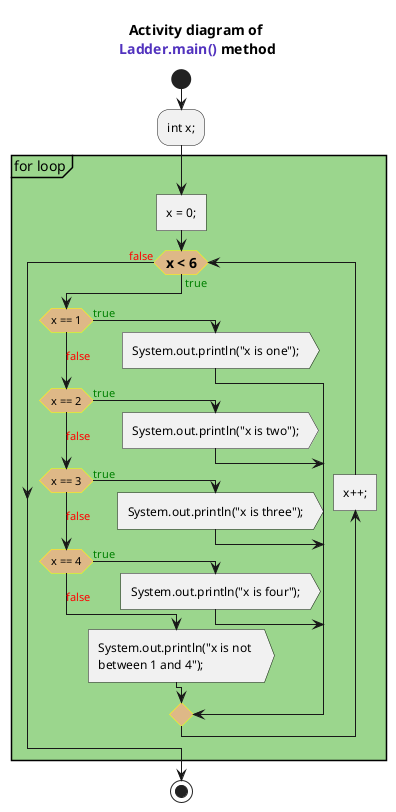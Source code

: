 @startuml
<style>
    Activity {
        FontSize 12
        diamond {
            LineColor yellow
            BackgroundColor burlywood
            FontSize 14
            FontStyle bold
        }
    }
</style>
!pragma useVerticalIf on
title Activity diagram of \n<font name=monospace><color #5132be>Ladder.main()</color></font> method

start

:int x;;

partition #9bd68d for loop {
    :x = 0;; <<task>>
    while(x < 6) is (<color:green>true)
        if(x == 1) then (<color:green>true)
            :System.out.println("x is one");; <<output>>
        (<color:red>false) elseif(x == 2) then (<color:green>true)
            :System.out.println("x is two");; <<output>>
        (<color:red>false) elseif(x == 3) then (<color:green>true)
            :System.out.println("x is three");; <<output>>
        (<color:red>false) elseif(x == 4) then (<color:green>true)
            :System.out.println("x is four");; <<output>>
        else (<color:red>false)
            :System.out.println("x is not \nbetween 1 and 4");; <<output>>
        endif
        backward:x++;; <<task>>
    endwhile (<color:red>false)
}

stop
@enduml